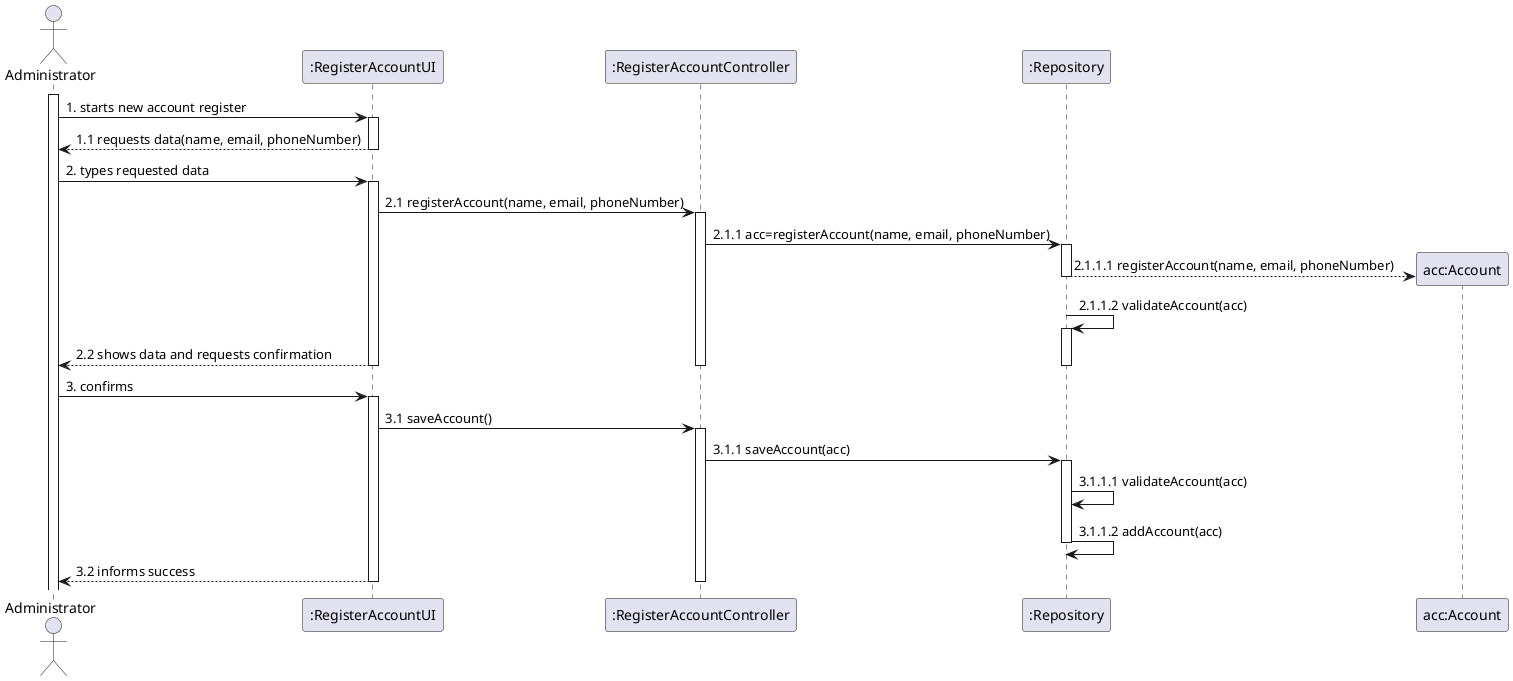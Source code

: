 @startuml
actor Administrator
participant ":RegisterAccountUI" as ui
participant ":RegisterAccountController" as controller
participant ":Repository" as repository
participant "acc:Account" as account

activate Administrator
Administrator -> ui: 1. starts new account register
activate ui
ui --> Administrator: 1.1 requests data(name, email, phoneNumber)
deactivate ui
Administrator -> ui: 2. types requested data
activate ui
ui -> controller: 2.1 registerAccount(name, email, phoneNumber)
activate controller
controller -> repository: 2.1.1 acc=registerAccount(name, email, phoneNumber)
activate repository
create account
repository --> account: 2.1.1.1 registerAccount(name, email, phoneNumber)
deactivate repository
repository -> repository: 2.1.1.2 validateAccount(acc)
activate repository
ui --> Administrator: 2.2 shows data and requests confirmation
deactivate controller
deactivate repository
deactivate ui
Administrator -> ui: 3. confirms
activate ui
ui -> controller: 3.1 saveAccount()
activate controller
controller -> repository: 3.1.1 saveAccount(acc)
activate repository
repository -> repository: 3.1.1.1 validateAccount(acc)
repository -> repository: 3.1.1.2 addAccount(acc)
deactivate repository
ui --> Administrator: 3.2 informs success

deactivate controller
deactivate ui
@enduml
